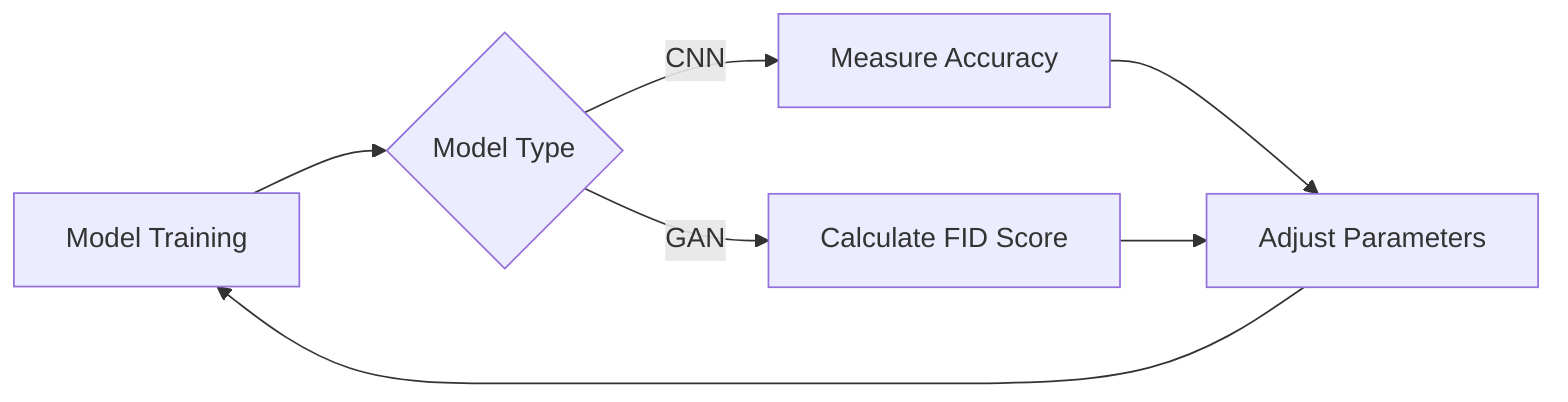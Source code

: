graph LR
    A[Model Training] --> B{Model Type}
    B -->|CNN| C[Measure Accuracy]
    B -->|GAN| D[Calculate FID Score]
    C --> E[Adjust Parameters]
    D --> E
    E --> A